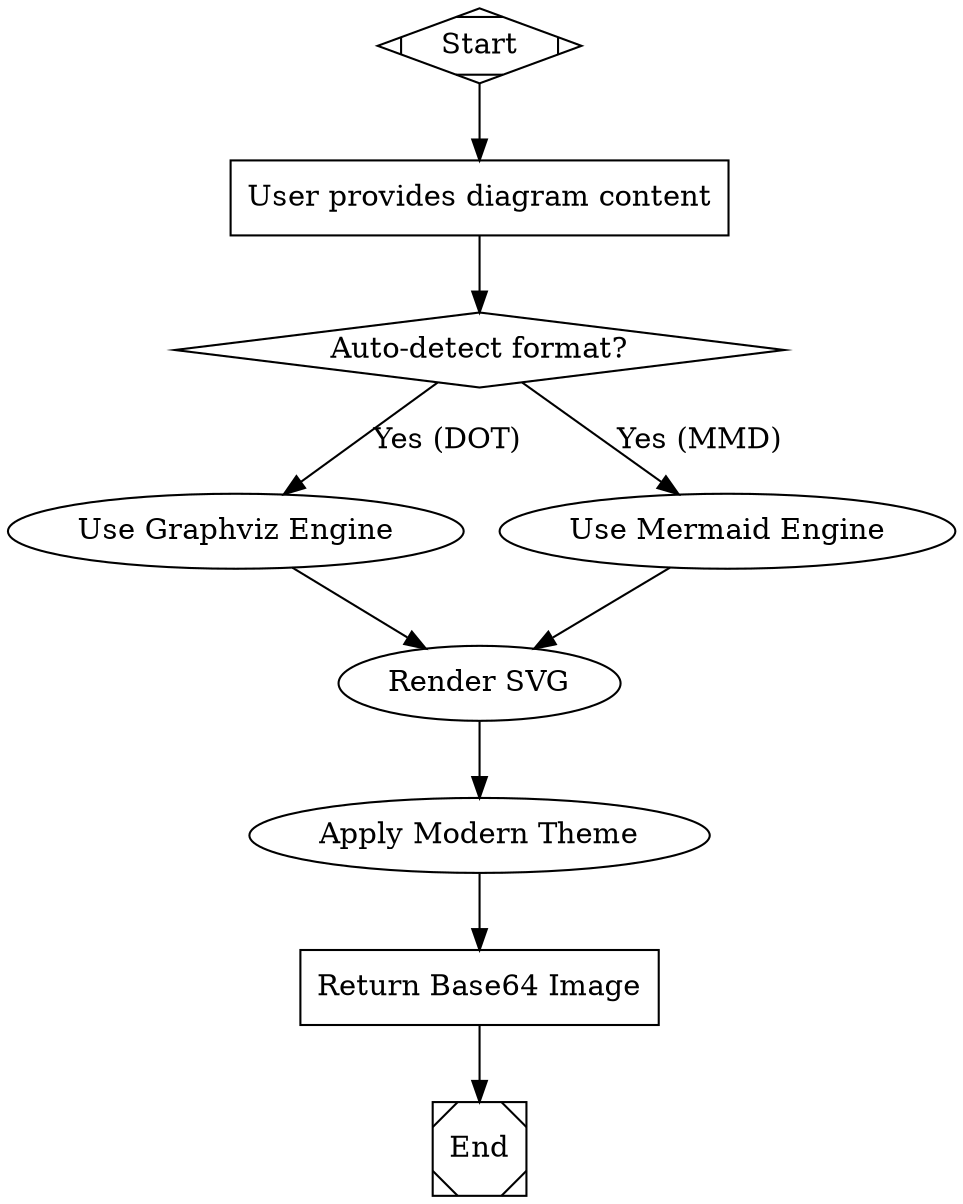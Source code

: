 digraph flowchart {
    rankdir=TB;

    start [label="Start", shape=Mdiamond];
    input [label="User provides diagram content", shape=box];
    detect [label="Auto-detect format?", shape=diamond];
    graphviz [label="Use Graphviz Engine"];
    mermaid [label="Use Mermaid Engine"];
    render [label="Render SVG"];
    theme [label="Apply Modern Theme"];
    output [label="Return Base64 Image", shape=box];
    end [label="End", shape=Msquare];

    start -> input;
    input -> detect;
    detect -> graphviz [label="Yes (DOT)"];
    detect -> mermaid [label="Yes (MMD)"];
    graphviz -> render;
    mermaid -> render;
    render -> theme;
    theme -> output;
    output -> end;
}